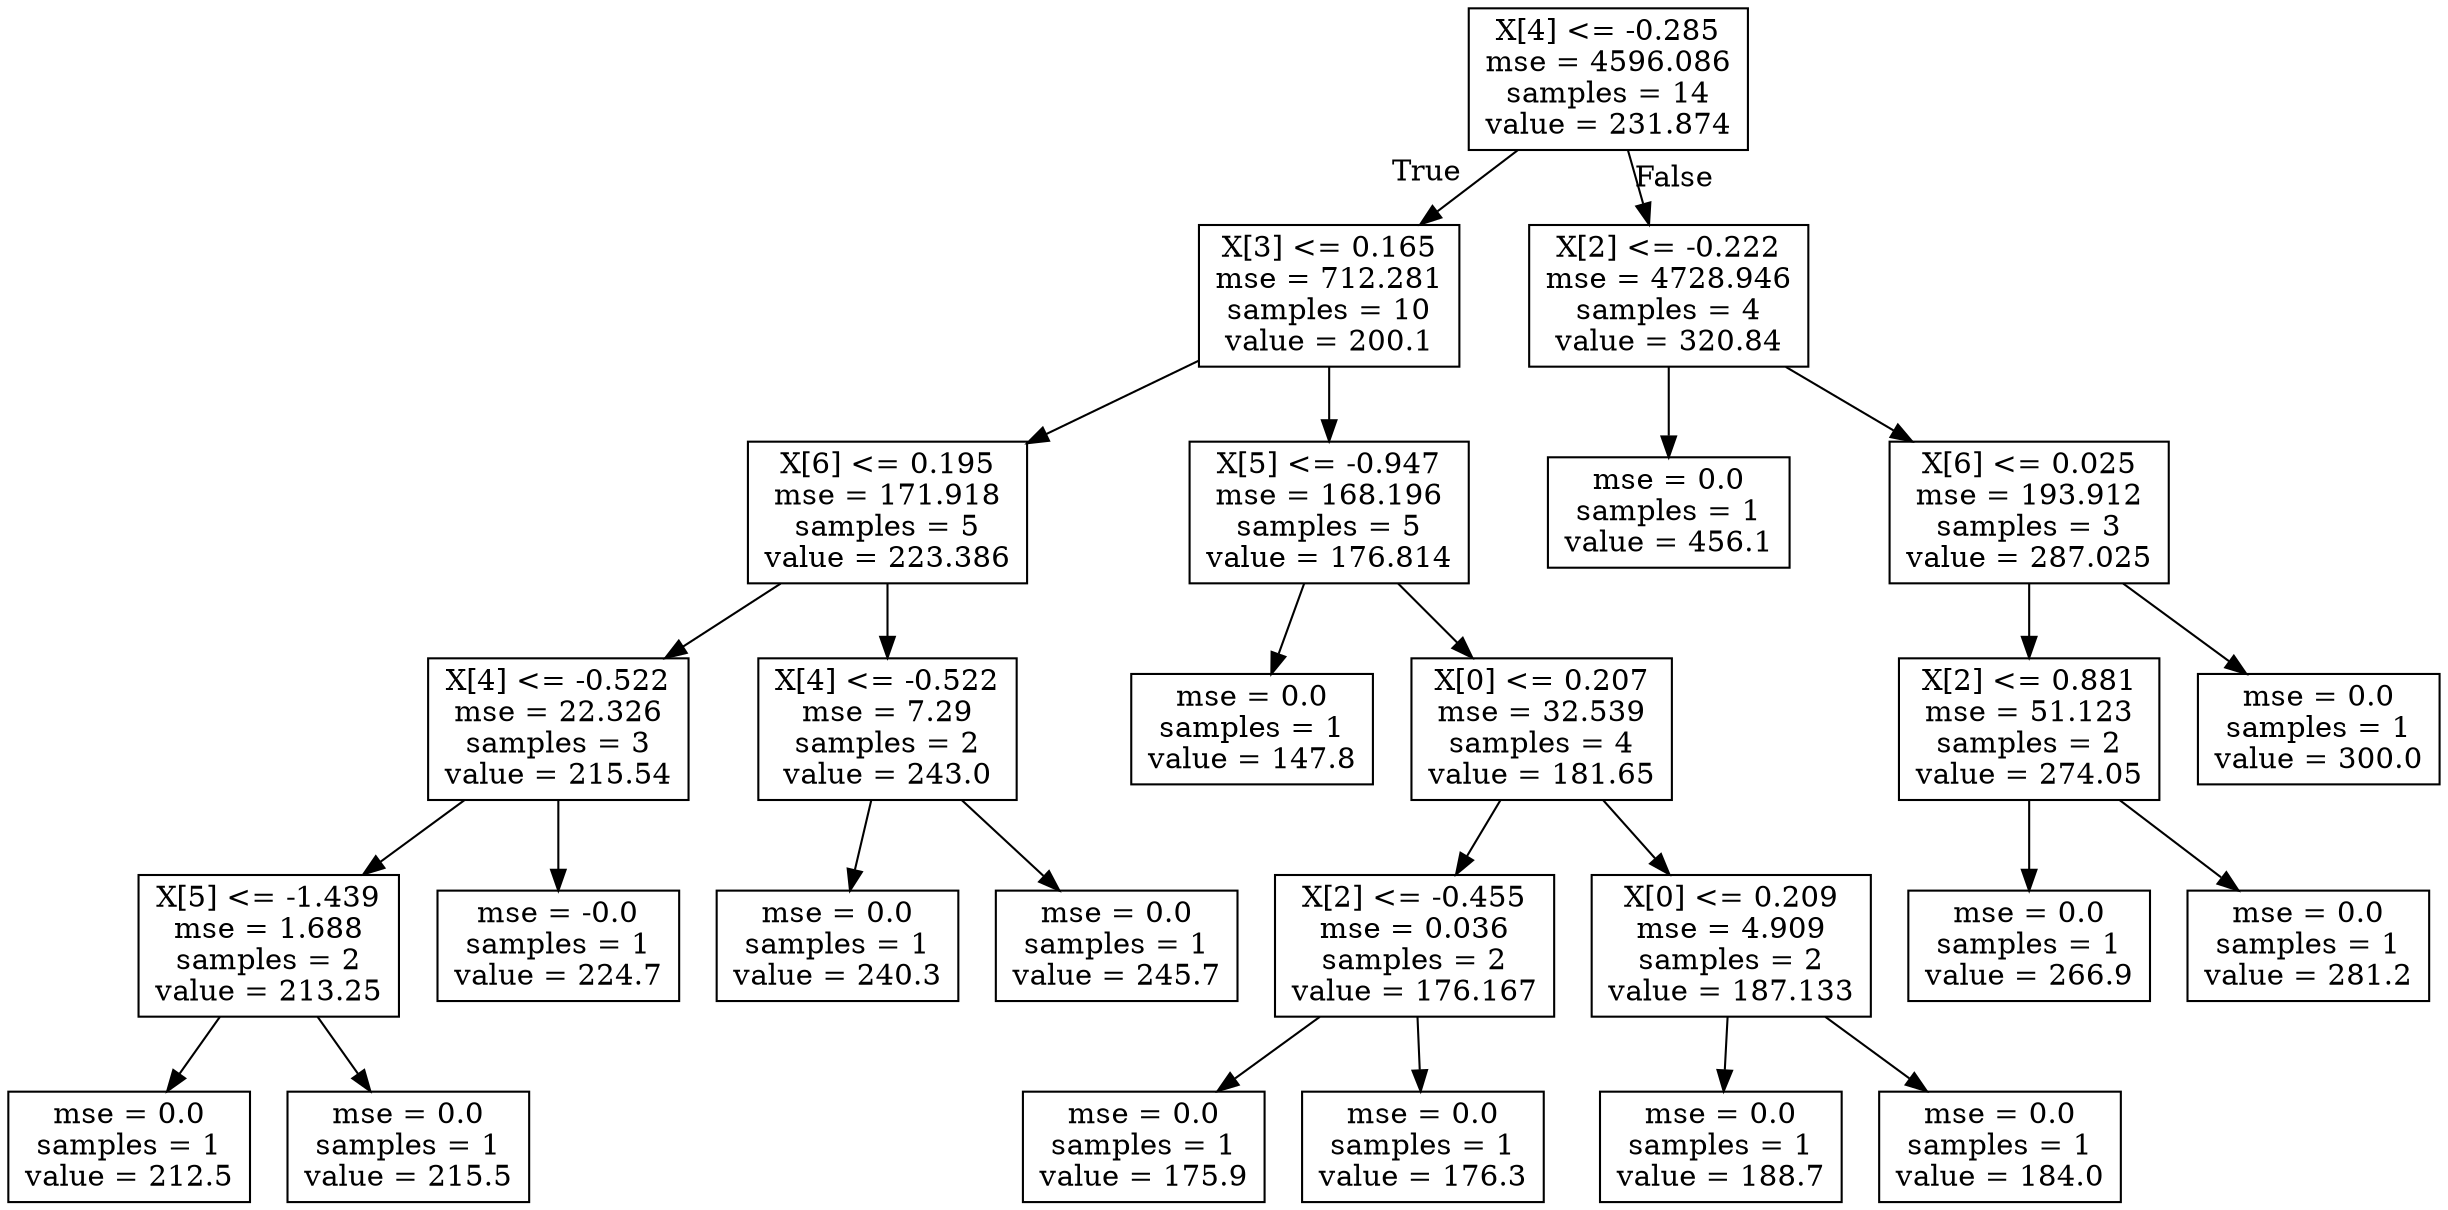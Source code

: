digraph Tree {
node [shape=box] ;
0 [label="X[4] <= -0.285\nmse = 4596.086\nsamples = 14\nvalue = 231.874"] ;
1 [label="X[3] <= 0.165\nmse = 712.281\nsamples = 10\nvalue = 200.1"] ;
0 -> 1 [labeldistance=2.5, labelangle=45, headlabel="True"] ;
2 [label="X[6] <= 0.195\nmse = 171.918\nsamples = 5\nvalue = 223.386"] ;
1 -> 2 ;
3 [label="X[4] <= -0.522\nmse = 22.326\nsamples = 3\nvalue = 215.54"] ;
2 -> 3 ;
4 [label="X[5] <= -1.439\nmse = 1.688\nsamples = 2\nvalue = 213.25"] ;
3 -> 4 ;
5 [label="mse = 0.0\nsamples = 1\nvalue = 212.5"] ;
4 -> 5 ;
6 [label="mse = 0.0\nsamples = 1\nvalue = 215.5"] ;
4 -> 6 ;
7 [label="mse = -0.0\nsamples = 1\nvalue = 224.7"] ;
3 -> 7 ;
8 [label="X[4] <= -0.522\nmse = 7.29\nsamples = 2\nvalue = 243.0"] ;
2 -> 8 ;
9 [label="mse = 0.0\nsamples = 1\nvalue = 240.3"] ;
8 -> 9 ;
10 [label="mse = 0.0\nsamples = 1\nvalue = 245.7"] ;
8 -> 10 ;
11 [label="X[5] <= -0.947\nmse = 168.196\nsamples = 5\nvalue = 176.814"] ;
1 -> 11 ;
12 [label="mse = 0.0\nsamples = 1\nvalue = 147.8"] ;
11 -> 12 ;
13 [label="X[0] <= 0.207\nmse = 32.539\nsamples = 4\nvalue = 181.65"] ;
11 -> 13 ;
14 [label="X[2] <= -0.455\nmse = 0.036\nsamples = 2\nvalue = 176.167"] ;
13 -> 14 ;
15 [label="mse = 0.0\nsamples = 1\nvalue = 175.9"] ;
14 -> 15 ;
16 [label="mse = 0.0\nsamples = 1\nvalue = 176.3"] ;
14 -> 16 ;
17 [label="X[0] <= 0.209\nmse = 4.909\nsamples = 2\nvalue = 187.133"] ;
13 -> 17 ;
18 [label="mse = 0.0\nsamples = 1\nvalue = 188.7"] ;
17 -> 18 ;
19 [label="mse = 0.0\nsamples = 1\nvalue = 184.0"] ;
17 -> 19 ;
20 [label="X[2] <= -0.222\nmse = 4728.946\nsamples = 4\nvalue = 320.84"] ;
0 -> 20 [labeldistance=2.5, labelangle=-45, headlabel="False"] ;
21 [label="mse = 0.0\nsamples = 1\nvalue = 456.1"] ;
20 -> 21 ;
22 [label="X[6] <= 0.025\nmse = 193.912\nsamples = 3\nvalue = 287.025"] ;
20 -> 22 ;
23 [label="X[2] <= 0.881\nmse = 51.123\nsamples = 2\nvalue = 274.05"] ;
22 -> 23 ;
24 [label="mse = 0.0\nsamples = 1\nvalue = 266.9"] ;
23 -> 24 ;
25 [label="mse = 0.0\nsamples = 1\nvalue = 281.2"] ;
23 -> 25 ;
26 [label="mse = 0.0\nsamples = 1\nvalue = 300.0"] ;
22 -> 26 ;
}